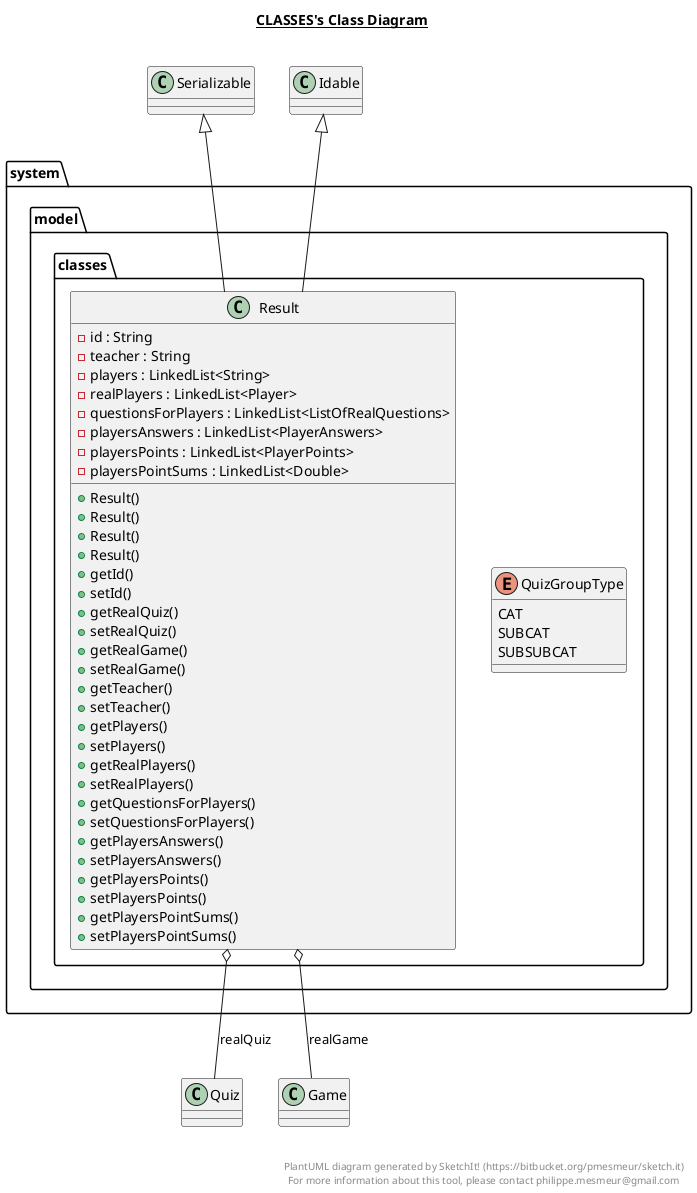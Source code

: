 @startuml

title __CLASSES's Class Diagram__\n

  package system.model {
    package system.model.classes {
      enum QuizGroupType {
        CAT
        SUBCAT
        SUBSUBCAT
      }
    }
  }
  

  package system.model {
    package system.model.classes {
      class Result {
          - id : String
          - teacher : String
          - players : LinkedList<String>
          - realPlayers : LinkedList<Player>
          - questionsForPlayers : LinkedList<ListOfRealQuestions>
          - playersAnswers : LinkedList<PlayerAnswers>
          - playersPoints : LinkedList<PlayerPoints>
          - playersPointSums : LinkedList<Double>
          + Result()
          + Result()
          + Result()
          + Result()
          + getId()
          + setId()
          + getRealQuiz()
          + setRealQuiz()
          + getRealGame()
          + setRealGame()
          + getTeacher()
          + setTeacher()
          + getPlayers()
          + setPlayers()
          + getRealPlayers()
          + setRealPlayers()
          + getQuestionsForPlayers()
          + setQuestionsForPlayers()
          + getPlayersAnswers()
          + setPlayersAnswers()
          + getPlayersPoints()
          + setPlayersPoints()
          + getPlayersPointSums()
          + setPlayersPointSums()
      }
    }
  }
  

  Result -up-|> Idable
  Result -up-|> Serializable
  Result o-- Quiz : realQuiz
  Result o-- Game : realGame


right footer


PlantUML diagram generated by SketchIt! (https://bitbucket.org/pmesmeur/sketch.it)
For more information about this tool, please contact philippe.mesmeur@gmail.com
endfooter

@enduml
